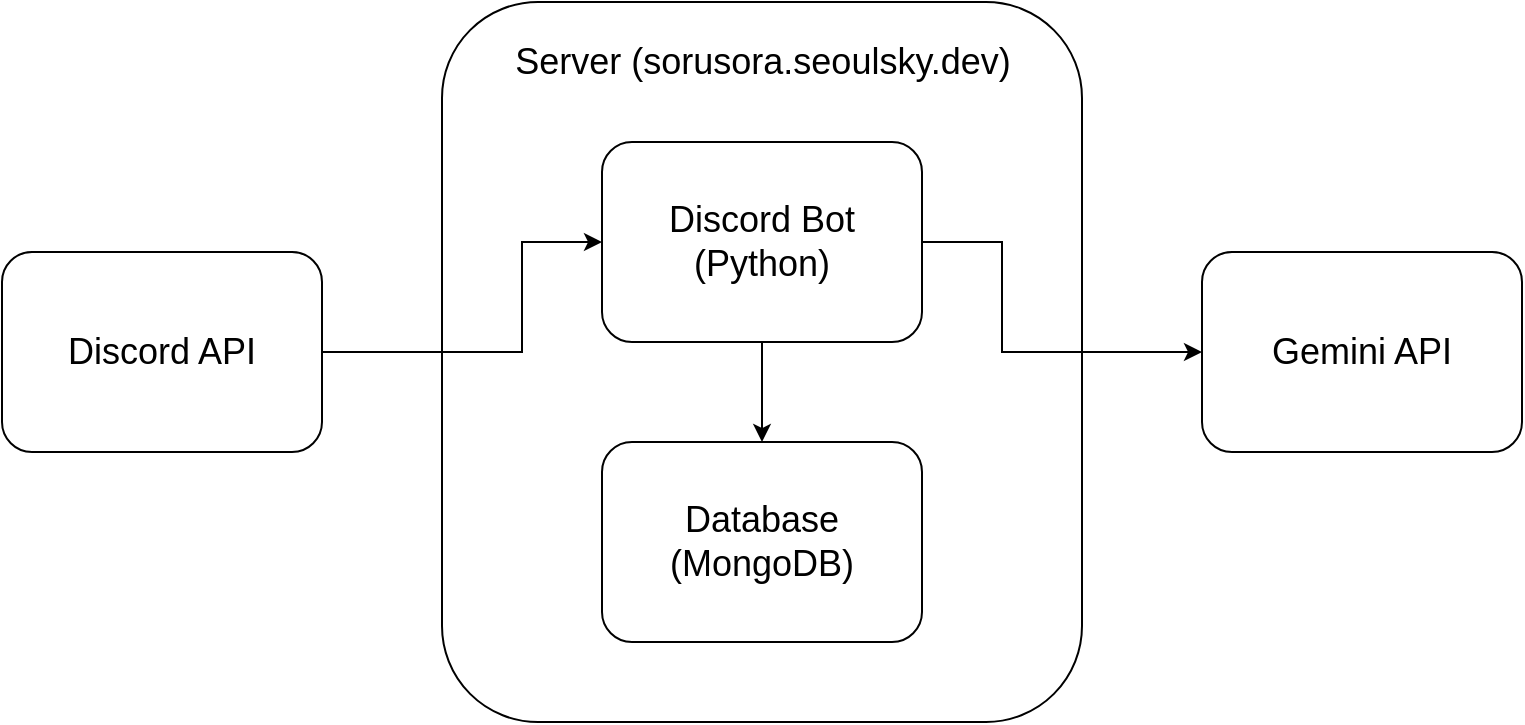 <mxfile version="24.7.17">
  <diagram name="Page-1" id="s6sJN6m9JbbLE2tuZze1">
    <mxGraphModel dx="1141" dy="636" grid="1" gridSize="10" guides="1" tooltips="1" connect="1" arrows="1" fold="1" page="1" pageScale="1" pageWidth="850" pageHeight="1100" math="0" shadow="0">
      <root>
        <mxCell id="0" />
        <mxCell id="1" parent="0" />
        <mxCell id="g41JNA4TQSj-61qN1NvQ-1" value="" style="rounded=1;whiteSpace=wrap;html=1;" parent="1" vertex="1">
          <mxGeometry x="300" y="150" width="320" height="360" as="geometry" />
        </mxCell>
        <mxCell id="g41JNA4TQSj-61qN1NvQ-2" value="&lt;font style=&quot;font-size: 18px;&quot;&gt;Server (sorusora.seoulsky.dev)&lt;/font&gt;" style="text;html=1;align=center;verticalAlign=middle;resizable=0;points=[];autosize=1;strokeColor=none;fillColor=none;" parent="1" vertex="1">
          <mxGeometry x="325" y="160" width="270" height="40" as="geometry" />
        </mxCell>
        <mxCell id="yQu4WW1IrM2n4_j3L6Ld-5" style="edgeStyle=orthogonalEdgeStyle;rounded=0;orthogonalLoop=1;jettySize=auto;html=1;entryX=0;entryY=0.5;entryDx=0;entryDy=0;" edge="1" parent="1" source="g41JNA4TQSj-61qN1NvQ-13" target="yQu4WW1IrM2n4_j3L6Ld-2">
          <mxGeometry relative="1" as="geometry">
            <Array as="points">
              <mxPoint x="340" y="325" />
              <mxPoint x="340" y="270" />
            </Array>
          </mxGeometry>
        </mxCell>
        <mxCell id="g41JNA4TQSj-61qN1NvQ-13" value="&lt;font style=&quot;font-size: 18px;&quot;&gt;Discord API&lt;/font&gt;" style="rounded=1;whiteSpace=wrap;html=1;" parent="1" vertex="1">
          <mxGeometry x="80" y="275" width="160" height="100" as="geometry" />
        </mxCell>
        <mxCell id="g41JNA4TQSj-61qN1NvQ-15" value="&lt;font style=&quot;font-size: 18px;&quot;&gt;Gemini API&lt;/font&gt;" style="rounded=1;whiteSpace=wrap;html=1;" parent="1" vertex="1">
          <mxGeometry x="680" y="275" width="160" height="100" as="geometry" />
        </mxCell>
        <mxCell id="yQu4WW1IrM2n4_j3L6Ld-4" style="edgeStyle=orthogonalEdgeStyle;rounded=0;orthogonalLoop=1;jettySize=auto;html=1;" edge="1" parent="1" source="yQu4WW1IrM2n4_j3L6Ld-2" target="yQu4WW1IrM2n4_j3L6Ld-3">
          <mxGeometry relative="1" as="geometry" />
        </mxCell>
        <mxCell id="yQu4WW1IrM2n4_j3L6Ld-6" style="edgeStyle=orthogonalEdgeStyle;rounded=0;orthogonalLoop=1;jettySize=auto;html=1;entryX=0;entryY=0.5;entryDx=0;entryDy=0;" edge="1" parent="1" source="yQu4WW1IrM2n4_j3L6Ld-2" target="g41JNA4TQSj-61qN1NvQ-15">
          <mxGeometry relative="1" as="geometry">
            <Array as="points">
              <mxPoint x="580" y="270" />
              <mxPoint x="580" y="325" />
            </Array>
          </mxGeometry>
        </mxCell>
        <mxCell id="yQu4WW1IrM2n4_j3L6Ld-2" value="&lt;font style=&quot;font-size: 18px;&quot;&gt;Discord Bot&lt;/font&gt;&lt;div&gt;&lt;font style=&quot;font-size: 18px;&quot;&gt;(Python&lt;/font&gt;&lt;span style=&quot;color: rgba(0, 0, 0, 0); font-family: monospace; font-size: 0px; text-align: start; text-wrap: nowrap; background-color: initial;&quot;&gt;%3CmxGraphModel%3E%3Croot%3E%3CmxCell%20id%3D%220%22%2F%3E%3CmxCell%20id%3D%221%22%20parent%3D%220%22%2F%3E%3CmxCell%20id%3D%222%22%20value%3D%22%26lt%3Bfont%20style%3D%26quot%3Bfont-size%3A%2018px%3B%26quot%3B%26gt%3BDiscord%20API%26lt%3B%2Ffont%26gt%3B%22%20style%3D%22rounded%3D1%3BwhiteSpace%3Dwrap%3Bhtml%3D1%3B%22%20vertex%3D%221%22%20parent%3D%221%22%3E%3CmxGeometry%20x%3D%2280%22%20y%3D%22250%22%20width%3D%22160%22%20height%3D%22100%22%20as%3D%22geometry%22%2F%3E%3C%2FmxCell%3E%3C%2Froot%3E%3C%2FmxGraphModel%3E&lt;/span&gt;&lt;span style=&quot;font-size: 18px; background-color: initial;&quot;&gt;)&lt;/span&gt;&lt;/div&gt;" style="rounded=1;whiteSpace=wrap;html=1;" vertex="1" parent="1">
          <mxGeometry x="380" y="220" width="160" height="100" as="geometry" />
        </mxCell>
        <mxCell id="yQu4WW1IrM2n4_j3L6Ld-3" value="&lt;div&gt;&lt;font style=&quot;font-size: 18px;&quot;&gt;Database&lt;/font&gt;&lt;/div&gt;&lt;div&gt;&lt;font style=&quot;font-size: 18px;&quot;&gt;(MongoDB&lt;/font&gt;&lt;span style=&quot;color: rgba(0, 0, 0, 0); font-family: monospace; font-size: 0px; text-align: start; text-wrap: nowrap; background-color: initial;&quot;&gt;%3CmxGraphModel%3E%3Croot%3E%3CmxCell%20id%3D%220%22%2F%3E%3CmxCell%20id%3D%221%22%20parent%3D%220%22%2F%3E%3CmxCell%20id%3D%222%22%20value%3D%22%26lt%3Bfont%20style%3D%26quot%3Bfont-size%3A%2018px%3B%26quot%3B%26gt%3BDiscord%20API%26lt%3B%2Ffont%26gt%3B%22%20style%3D%22rounded%3D1%3BwhiteSpace%3Dwrap%3Bhtml%3D1%3B%22%20vertex%3D%221%22%20parent%3D%221%22%3E%3CmxGeometry%20x%3D%2280%22%20y%3D%22250%22%20width%3D%22160%22%20height%3D%22100%22%20as%3D%22geometry%22%2F%3E%3C%2FmxCell%3E%3C%2Froot%3E%3C%2FmxGraphModel%3E&lt;/span&gt;&lt;span style=&quot;font-size: 18px; background-color: initial;&quot;&gt;)&lt;/span&gt;&lt;/div&gt;" style="rounded=1;whiteSpace=wrap;html=1;" vertex="1" parent="1">
          <mxGeometry x="380" y="370" width="160" height="100" as="geometry" />
        </mxCell>
      </root>
    </mxGraphModel>
  </diagram>
</mxfile>
